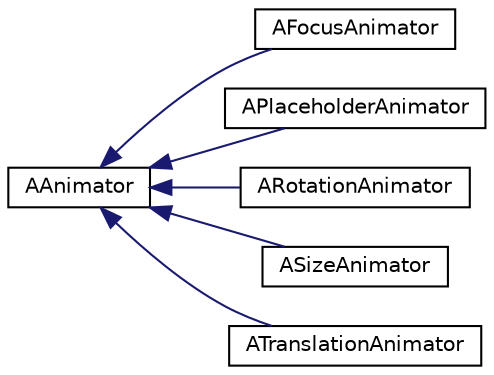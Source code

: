 digraph "Graphical Class Hierarchy"
{
 // LATEX_PDF_SIZE
  edge [fontname="Helvetica",fontsize="10",labelfontname="Helvetica",labelfontsize="10"];
  node [fontname="Helvetica",fontsize="10",shape=record];
  rankdir="LR";
  Node0 [label="AAnimator",height=0.2,width=0.4,color="black", fillcolor="white", style="filled",URL="$classAAnimator.html",tooltip=" "];
  Node0 -> Node1 [dir="back",color="midnightblue",fontsize="10",style="solid",fontname="Helvetica"];
  Node1 [label="AFocusAnimator",height=0.2,width=0.4,color="black", fillcolor="white", style="filled",URL="$classAFocusAnimator.html",tooltip=" "];
  Node0 -> Node2 [dir="back",color="midnightblue",fontsize="10",style="solid",fontname="Helvetica"];
  Node2 [label="APlaceholderAnimator",height=0.2,width=0.4,color="black", fillcolor="white", style="filled",URL="$classAPlaceholderAnimator.html",tooltip=" "];
  Node0 -> Node3 [dir="back",color="midnightblue",fontsize="10",style="solid",fontname="Helvetica"];
  Node3 [label="ARotationAnimator",height=0.2,width=0.4,color="black", fillcolor="white", style="filled",URL="$classARotationAnimator.html",tooltip=" "];
  Node0 -> Node4 [dir="back",color="midnightblue",fontsize="10",style="solid",fontname="Helvetica"];
  Node4 [label="ASizeAnimator",height=0.2,width=0.4,color="black", fillcolor="white", style="filled",URL="$classASizeAnimator.html",tooltip=" "];
  Node0 -> Node5 [dir="back",color="midnightblue",fontsize="10",style="solid",fontname="Helvetica"];
  Node5 [label="ATranslationAnimator",height=0.2,width=0.4,color="black", fillcolor="white", style="filled",URL="$classATranslationAnimator.html",tooltip=" "];
}
